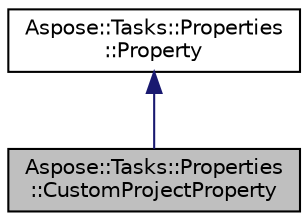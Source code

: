 digraph "Aspose::Tasks::Properties::CustomProjectProperty"
{
 // LATEX_PDF_SIZE
  edge [fontname="Helvetica",fontsize="10",labelfontname="Helvetica",labelfontsize="10"];
  node [fontname="Helvetica",fontsize="10",shape=record];
  Node1 [label="Aspose::Tasks::Properties\l::CustomProjectProperty",height=0.2,width=0.4,color="black", fillcolor="grey75", style="filled", fontcolor="black",tooltip="Represents a custom property."];
  Node2 -> Node1 [dir="back",color="midnightblue",fontsize="10",style="solid",fontname="Helvetica"];
  Node2 [label="Aspose::Tasks::Properties\l::Property",height=0.2,width=0.4,color="black", fillcolor="white", style="filled",URL="$class_aspose_1_1_tasks_1_1_properties_1_1_property.html",tooltip="Represents a base class of a property."];
}
